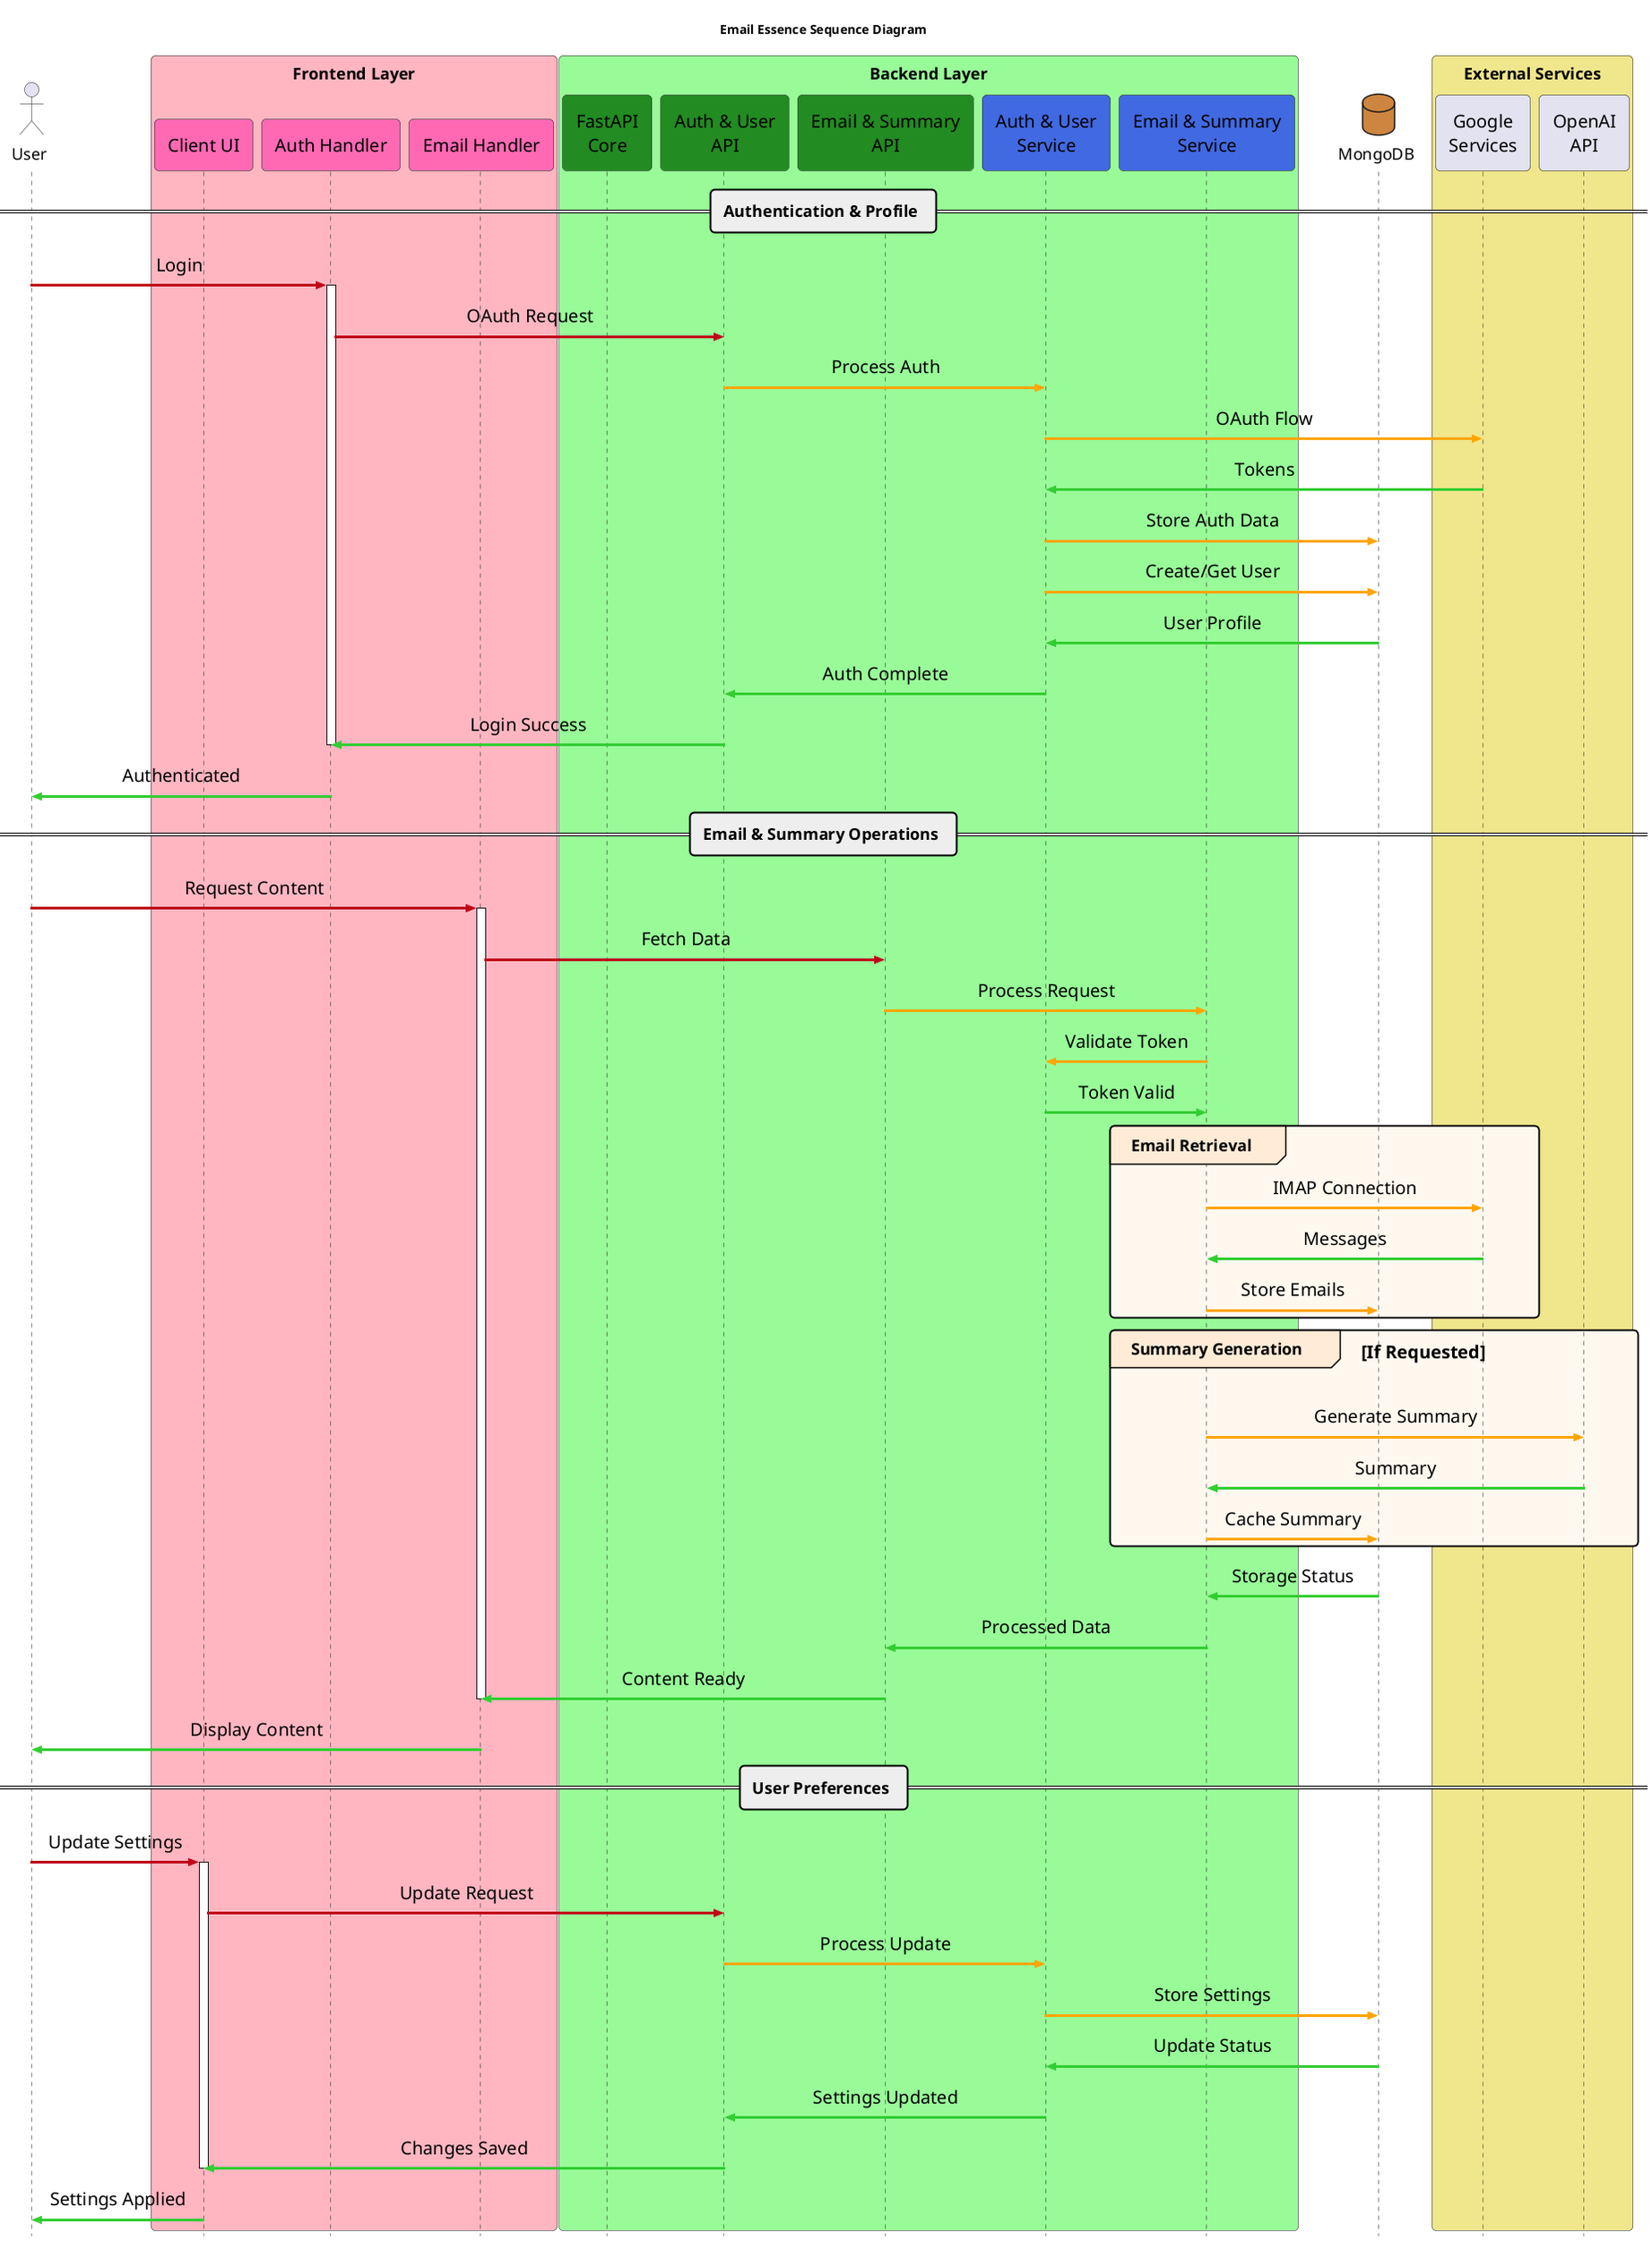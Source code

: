 @startuml
title Email Essence Sequence Diagram
skinparam sequenceMessageAlign center
skinparam responseMessageBelowArrow true
skinparam maxMessageSize 250
skinparam style strictuml
skinparam padding 8
skinparam roundcorner 10
skinparam ArrowThickness 3

' Font settings
skinparam defaultFontSize 18
skinparam defaultFontName Helvetica
skinparam defaultTextAlignment center

' Define custom colors to match Architecture.puml
skinparam sequence {
    ArrowColor #bf0618
    ArrowFontSize 20
    ResponseColor #32CD32
    GroupBackgroundColor #FFEBD6
    GroupBodyBackgroundColor #FFF8EF
    
    ' Sequence specific font settings
    ParticipantFontSize 20
    ParticipantFontStyle plain
    GroupFontSize 20
    GroupFontStyle bold
    MessageFontSize 16
    MessageFontStyle bold
    TitleFontSize 20
    TitleFontStyle bold
}

actor User as Instance
box "Frontend Layer" #FFB6C1
    participant "Client UI" as ClientUI #FF69B4
    participant "Auth Handler" as Auth #FF69B4
    participant "Email Handler" as EmailHandler #FF69B4
end box

box "Backend Layer" #98FB98
    participant "FastAPI\nCore" as FastAPI #228B22
    participant "Auth & User\nAPI" as AuthUserAPI #228B22
    participant "Email & Summary\nAPI" as EmailAPI #228B22
    participant "Auth & User\nService" as AuthUserService #4169E1
    participant "Email & Summary\nService" as EmailService #4169E1
end box

database "MongoDB" as MongoDB #CD853F

box "External Services" #F0E68C
    participant "Google\nServices" as Google
    participant "OpenAI\nAPI" as OpenAIAPI
end box

== Authentication & Profile ==
Instance [#bf0618]-> Auth: Login
activate Auth
Auth [#bf0618]-> AuthUserAPI: OAuth Request
AuthUserAPI [#FFA500]-> AuthUserService: Process Auth
AuthUserService [#FFA500]-> Google: OAuth Flow
Google [#32CD32]-> AuthUserService: Tokens
AuthUserService [#FFA500]-> MongoDB: Store Auth Data
AuthUserService [#FFA500]-> MongoDB: Create/Get User
MongoDB [#32CD32]-> AuthUserService: User Profile
AuthUserService [#32CD32]-> AuthUserAPI: Auth Complete
AuthUserAPI [#32CD32]-> Auth: Login Success
deactivate Auth
Auth [#32CD32]-> Instance: Authenticated

== Email & Summary Operations ==
Instance [#bf0618]-> EmailHandler: Request Content
activate EmailHandler
EmailHandler [#bf0618]-> EmailAPI: Fetch Data
EmailAPI [#FFA500]-> EmailService: Process Request
EmailService [#FFA500]-> AuthUserService: Validate Token
AuthUserService [#32CD32]-> EmailService: Token Valid

group Email Retrieval
    EmailService [#FFA500]-> Google: IMAP Connection
    Google [#32CD32]-> EmailService: Messages
    EmailService [#FFA500]-> MongoDB: Store Emails
end

group Summary Generation [If Requested]
    EmailService [#FFA500]-> OpenAIAPI: Generate Summary
    OpenAIAPI [#32CD32]-> EmailService: Summary
    EmailService [#FFA500]-> MongoDB: Cache Summary
end

MongoDB [#32CD32]-> EmailService: Storage Status
EmailService [#32CD32]-> EmailAPI: Processed Data
EmailAPI [#32CD32]-> EmailHandler: Content Ready
deactivate EmailHandler
EmailHandler [#32CD32]-> Instance: Display Content

== User Preferences ==
Instance [#bf0618]-> ClientUI: Update Settings
activate ClientUI
ClientUI [#bf0618]-> AuthUserAPI: Update Request
AuthUserAPI [#FFA500]-> AuthUserService: Process Update
AuthUserService [#FFA500]-> MongoDB: Store Settings
MongoDB [#32CD32]-> AuthUserService: Update Status
AuthUserService [#32CD32]-> AuthUserAPI: Settings Updated
AuthUserAPI [#32CD32]-> ClientUI: Changes Saved
deactivate ClientUI
ClientUI [#32CD32]-> Instance: Settings Applied

@enduml 